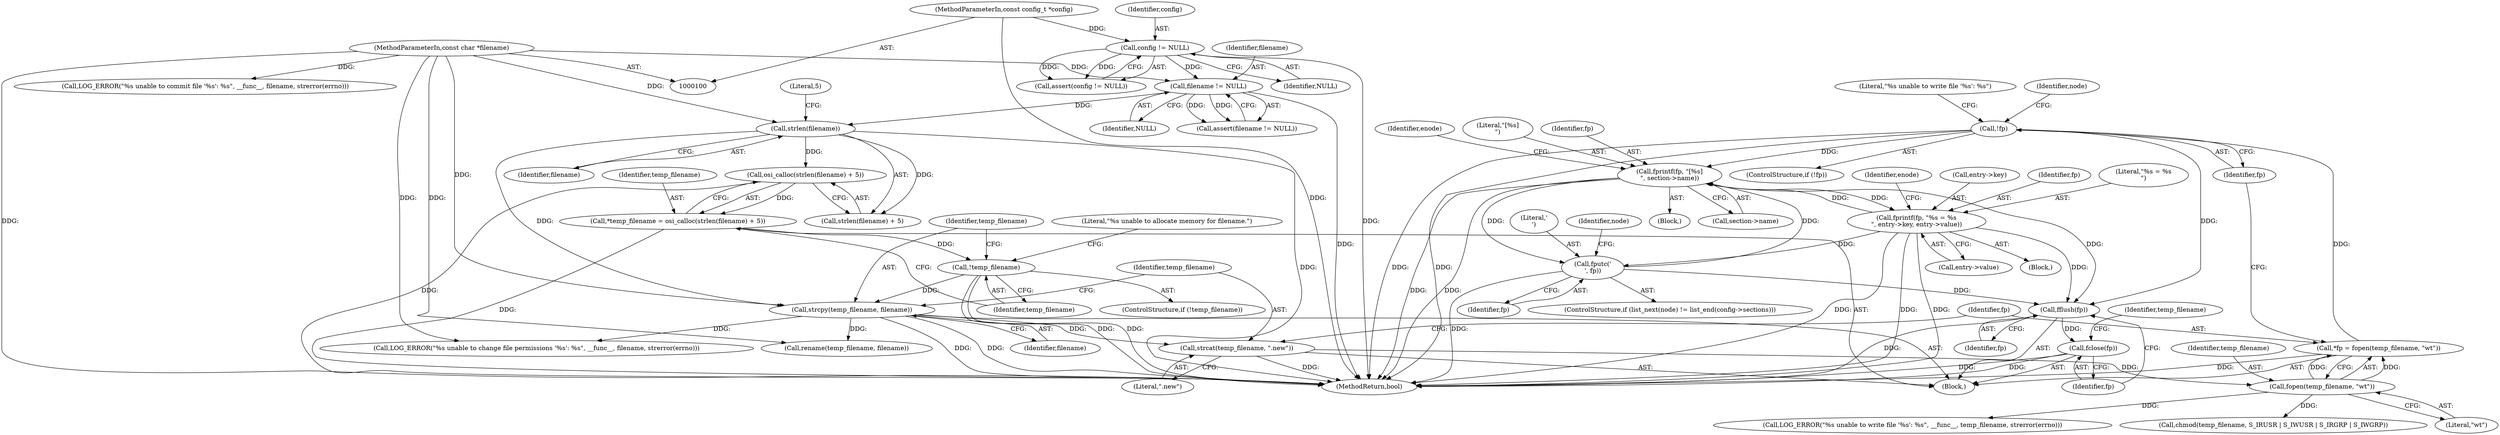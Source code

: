 digraph "0_Android_472271b153c5dc53c28beac55480a8d8434b2d5c_56@API" {
"1000183" [label="(Call,fprintf(fp, \"[%s]\n\", section->name))"];
"1000215" [label="(Call,fprintf(fp, \"%s = %s\n\", entry->key, entry->value))"];
"1000183" [label="(Call,fprintf(fp, \"[%s]\n\", section->name))"];
"1000147" [label="(Call,!fp)"];
"1000141" [label="(Call,*fp = fopen(temp_filename, \"wt\"))"];
"1000143" [label="(Call,fopen(temp_filename, \"wt\"))"];
"1000137" [label="(Call,strcat(temp_filename, \".new\"))"];
"1000134" [label="(Call,strcpy(temp_filename, filename))"];
"1000126" [label="(Call,!temp_filename)"];
"1000118" [label="(Call,*temp_filename = osi_calloc(strlen(filename) + 5))"];
"1000120" [label="(Call,osi_calloc(strlen(filename) + 5))"];
"1000122" [label="(Call,strlen(filename))"];
"1000109" [label="(Call,filename != NULL)"];
"1000102" [label="(MethodParameterIn,const char *filename)"];
"1000105" [label="(Call,config != NULL)"];
"1000101" [label="(MethodParameterIn,const config_t *config)"];
"1000232" [label="(Call,fputc('\n', fp))"];
"1000235" [label="(Call,fflush(fp))"];
"1000237" [label="(Call,fclose(fp))"];
"1000150" [label="(Call,LOG_ERROR(\"%s unable to write file '%s': %s\", __func__, temp_filename, strerror(errno)))"];
"1000204" [label="(Identifier,enode)"];
"1000137" [label="(Call,strcat(temp_filename, \".new\"))"];
"1000120" [label="(Call,osi_calloc(strlen(filename) + 5))"];
"1000124" [label="(Literal,5)"];
"1000109" [label="(Call,filename != NULL)"];
"1000234" [label="(Identifier,fp)"];
"1000238" [label="(Identifier,fp)"];
"1000141" [label="(Call,*fp = fopen(temp_filename, \"wt\"))"];
"1000102" [label="(MethodParameterIn,const char *filename)"];
"1000121" [label="(Call,strlen(filename) + 5)"];
"1000151" [label="(Literal,\"%s unable to write file '%s': %s\")"];
"1000126" [label="(Call,!temp_filename)"];
"1000147" [label="(Call,!fp)"];
"1000146" [label="(ControlStructure,if (!fp))"];
"1000160" [label="(Identifier,node)"];
"1000253" [label="(Call,LOG_ERROR(\"%s unable to change file permissions '%s': %s\", __func__, filename, strerror(errno)))"];
"1000268" [label="(Call,LOG_ERROR(\"%s unable to commit file '%s': %s\", __func__, filename, strerror(errno)))"];
"1000184" [label="(Identifier,fp)"];
"1000122" [label="(Call,strlen(filename))"];
"1000224" [label="(ControlStructure,if (list_next(node) != list_end(config->sections)))"];
"1000233" [label="(Literal,'\n')"];
"1000127" [label="(Identifier,temp_filename)"];
"1000101" [label="(MethodParameterIn,const config_t *config)"];
"1000241" [label="(Call,chmod(temp_filename, S_IRUSR | S_IWUSR | S_IRGRP | S_IWGRP))"];
"1000232" [label="(Call,fputc('\n', fp))"];
"1000175" [label="(Block,)"];
"1000192" [label="(Identifier,enode)"];
"1000118" [label="(Call,*temp_filename = osi_calloc(strlen(filename) + 5))"];
"1000119" [label="(Identifier,temp_filename)"];
"1000218" [label="(Call,entry->key)"];
"1000139" [label="(Literal,\".new\")"];
"1000105" [label="(Call,config != NULL)"];
"1000216" [label="(Identifier,fp)"];
"1000125" [label="(ControlStructure,if (!temp_filename))"];
"1000242" [label="(Identifier,temp_filename)"];
"1000262" [label="(Call,rename(temp_filename, filename))"];
"1000107" [label="(Identifier,NULL)"];
"1000186" [label="(Call,section->name)"];
"1000143" [label="(Call,fopen(temp_filename, \"wt\"))"];
"1000136" [label="(Identifier,filename)"];
"1000286" [label="(MethodReturn,bool)"];
"1000110" [label="(Identifier,filename)"];
"1000104" [label="(Call,assert(config != NULL))"];
"1000221" [label="(Call,entry->value)"];
"1000148" [label="(Identifier,fp)"];
"1000106" [label="(Identifier,config)"];
"1000123" [label="(Identifier,filename)"];
"1000183" [label="(Call,fprintf(fp, \"[%s]\n\", section->name))"];
"1000138" [label="(Identifier,temp_filename)"];
"1000111" [label="(Identifier,NULL)"];
"1000134" [label="(Call,strcpy(temp_filename, filename))"];
"1000237" [label="(Call,fclose(fp))"];
"1000145" [label="(Literal,\"wt\")"];
"1000108" [label="(Call,assert(filename != NULL))"];
"1000172" [label="(Identifier,node)"];
"1000215" [label="(Call,fprintf(fp, \"%s = %s\n\", entry->key, entry->value))"];
"1000103" [label="(Block,)"];
"1000142" [label="(Identifier,fp)"];
"1000236" [label="(Identifier,fp)"];
"1000135" [label="(Identifier,temp_filename)"];
"1000235" [label="(Call,fflush(fp))"];
"1000207" [label="(Block,)"];
"1000217" [label="(Literal,\"%s = %s\n\")"];
"1000185" [label="(Literal,\"[%s]\n\")"];
"1000144" [label="(Identifier,temp_filename)"];
"1000130" [label="(Literal,\"%s unable to allocate memory for filename.\")"];
"1000183" -> "1000175"  [label="AST: "];
"1000183" -> "1000186"  [label="CFG: "];
"1000184" -> "1000183"  [label="AST: "];
"1000185" -> "1000183"  [label="AST: "];
"1000186" -> "1000183"  [label="AST: "];
"1000192" -> "1000183"  [label="CFG: "];
"1000183" -> "1000286"  [label="DDG: "];
"1000183" -> "1000286"  [label="DDG: "];
"1000215" -> "1000183"  [label="DDG: "];
"1000147" -> "1000183"  [label="DDG: "];
"1000232" -> "1000183"  [label="DDG: "];
"1000183" -> "1000215"  [label="DDG: "];
"1000183" -> "1000232"  [label="DDG: "];
"1000183" -> "1000235"  [label="DDG: "];
"1000215" -> "1000207"  [label="AST: "];
"1000215" -> "1000221"  [label="CFG: "];
"1000216" -> "1000215"  [label="AST: "];
"1000217" -> "1000215"  [label="AST: "];
"1000218" -> "1000215"  [label="AST: "];
"1000221" -> "1000215"  [label="AST: "];
"1000204" -> "1000215"  [label="CFG: "];
"1000215" -> "1000286"  [label="DDG: "];
"1000215" -> "1000286"  [label="DDG: "];
"1000215" -> "1000286"  [label="DDG: "];
"1000215" -> "1000232"  [label="DDG: "];
"1000215" -> "1000235"  [label="DDG: "];
"1000147" -> "1000146"  [label="AST: "];
"1000147" -> "1000148"  [label="CFG: "];
"1000148" -> "1000147"  [label="AST: "];
"1000151" -> "1000147"  [label="CFG: "];
"1000160" -> "1000147"  [label="CFG: "];
"1000147" -> "1000286"  [label="DDG: "];
"1000147" -> "1000286"  [label="DDG: "];
"1000141" -> "1000147"  [label="DDG: "];
"1000147" -> "1000235"  [label="DDG: "];
"1000141" -> "1000103"  [label="AST: "];
"1000141" -> "1000143"  [label="CFG: "];
"1000142" -> "1000141"  [label="AST: "];
"1000143" -> "1000141"  [label="AST: "];
"1000148" -> "1000141"  [label="CFG: "];
"1000141" -> "1000286"  [label="DDG: "];
"1000143" -> "1000141"  [label="DDG: "];
"1000143" -> "1000141"  [label="DDG: "];
"1000143" -> "1000145"  [label="CFG: "];
"1000144" -> "1000143"  [label="AST: "];
"1000145" -> "1000143"  [label="AST: "];
"1000137" -> "1000143"  [label="DDG: "];
"1000143" -> "1000150"  [label="DDG: "];
"1000143" -> "1000241"  [label="DDG: "];
"1000137" -> "1000103"  [label="AST: "];
"1000137" -> "1000139"  [label="CFG: "];
"1000138" -> "1000137"  [label="AST: "];
"1000139" -> "1000137"  [label="AST: "];
"1000142" -> "1000137"  [label="CFG: "];
"1000137" -> "1000286"  [label="DDG: "];
"1000134" -> "1000137"  [label="DDG: "];
"1000134" -> "1000103"  [label="AST: "];
"1000134" -> "1000136"  [label="CFG: "];
"1000135" -> "1000134"  [label="AST: "];
"1000136" -> "1000134"  [label="AST: "];
"1000138" -> "1000134"  [label="CFG: "];
"1000134" -> "1000286"  [label="DDG: "];
"1000134" -> "1000286"  [label="DDG: "];
"1000126" -> "1000134"  [label="DDG: "];
"1000122" -> "1000134"  [label="DDG: "];
"1000102" -> "1000134"  [label="DDG: "];
"1000134" -> "1000253"  [label="DDG: "];
"1000134" -> "1000262"  [label="DDG: "];
"1000126" -> "1000125"  [label="AST: "];
"1000126" -> "1000127"  [label="CFG: "];
"1000127" -> "1000126"  [label="AST: "];
"1000130" -> "1000126"  [label="CFG: "];
"1000135" -> "1000126"  [label="CFG: "];
"1000126" -> "1000286"  [label="DDG: "];
"1000126" -> "1000286"  [label="DDG: "];
"1000118" -> "1000126"  [label="DDG: "];
"1000118" -> "1000103"  [label="AST: "];
"1000118" -> "1000120"  [label="CFG: "];
"1000119" -> "1000118"  [label="AST: "];
"1000120" -> "1000118"  [label="AST: "];
"1000127" -> "1000118"  [label="CFG: "];
"1000118" -> "1000286"  [label="DDG: "];
"1000120" -> "1000118"  [label="DDG: "];
"1000120" -> "1000121"  [label="CFG: "];
"1000121" -> "1000120"  [label="AST: "];
"1000120" -> "1000286"  [label="DDG: "];
"1000122" -> "1000120"  [label="DDG: "];
"1000122" -> "1000121"  [label="AST: "];
"1000122" -> "1000123"  [label="CFG: "];
"1000123" -> "1000122"  [label="AST: "];
"1000124" -> "1000122"  [label="CFG: "];
"1000122" -> "1000286"  [label="DDG: "];
"1000122" -> "1000121"  [label="DDG: "];
"1000109" -> "1000122"  [label="DDG: "];
"1000102" -> "1000122"  [label="DDG: "];
"1000109" -> "1000108"  [label="AST: "];
"1000109" -> "1000111"  [label="CFG: "];
"1000110" -> "1000109"  [label="AST: "];
"1000111" -> "1000109"  [label="AST: "];
"1000108" -> "1000109"  [label="CFG: "];
"1000109" -> "1000286"  [label="DDG: "];
"1000109" -> "1000108"  [label="DDG: "];
"1000109" -> "1000108"  [label="DDG: "];
"1000102" -> "1000109"  [label="DDG: "];
"1000105" -> "1000109"  [label="DDG: "];
"1000102" -> "1000100"  [label="AST: "];
"1000102" -> "1000286"  [label="DDG: "];
"1000102" -> "1000253"  [label="DDG: "];
"1000102" -> "1000262"  [label="DDG: "];
"1000102" -> "1000268"  [label="DDG: "];
"1000105" -> "1000104"  [label="AST: "];
"1000105" -> "1000107"  [label="CFG: "];
"1000106" -> "1000105"  [label="AST: "];
"1000107" -> "1000105"  [label="AST: "];
"1000104" -> "1000105"  [label="CFG: "];
"1000105" -> "1000286"  [label="DDG: "];
"1000105" -> "1000104"  [label="DDG: "];
"1000105" -> "1000104"  [label="DDG: "];
"1000101" -> "1000105"  [label="DDG: "];
"1000101" -> "1000100"  [label="AST: "];
"1000101" -> "1000286"  [label="DDG: "];
"1000232" -> "1000224"  [label="AST: "];
"1000232" -> "1000234"  [label="CFG: "];
"1000233" -> "1000232"  [label="AST: "];
"1000234" -> "1000232"  [label="AST: "];
"1000172" -> "1000232"  [label="CFG: "];
"1000232" -> "1000286"  [label="DDG: "];
"1000232" -> "1000235"  [label="DDG: "];
"1000235" -> "1000103"  [label="AST: "];
"1000235" -> "1000236"  [label="CFG: "];
"1000236" -> "1000235"  [label="AST: "];
"1000238" -> "1000235"  [label="CFG: "];
"1000235" -> "1000286"  [label="DDG: "];
"1000235" -> "1000237"  [label="DDG: "];
"1000237" -> "1000103"  [label="AST: "];
"1000237" -> "1000238"  [label="CFG: "];
"1000238" -> "1000237"  [label="AST: "];
"1000242" -> "1000237"  [label="CFG: "];
"1000237" -> "1000286"  [label="DDG: "];
"1000237" -> "1000286"  [label="DDG: "];
}
